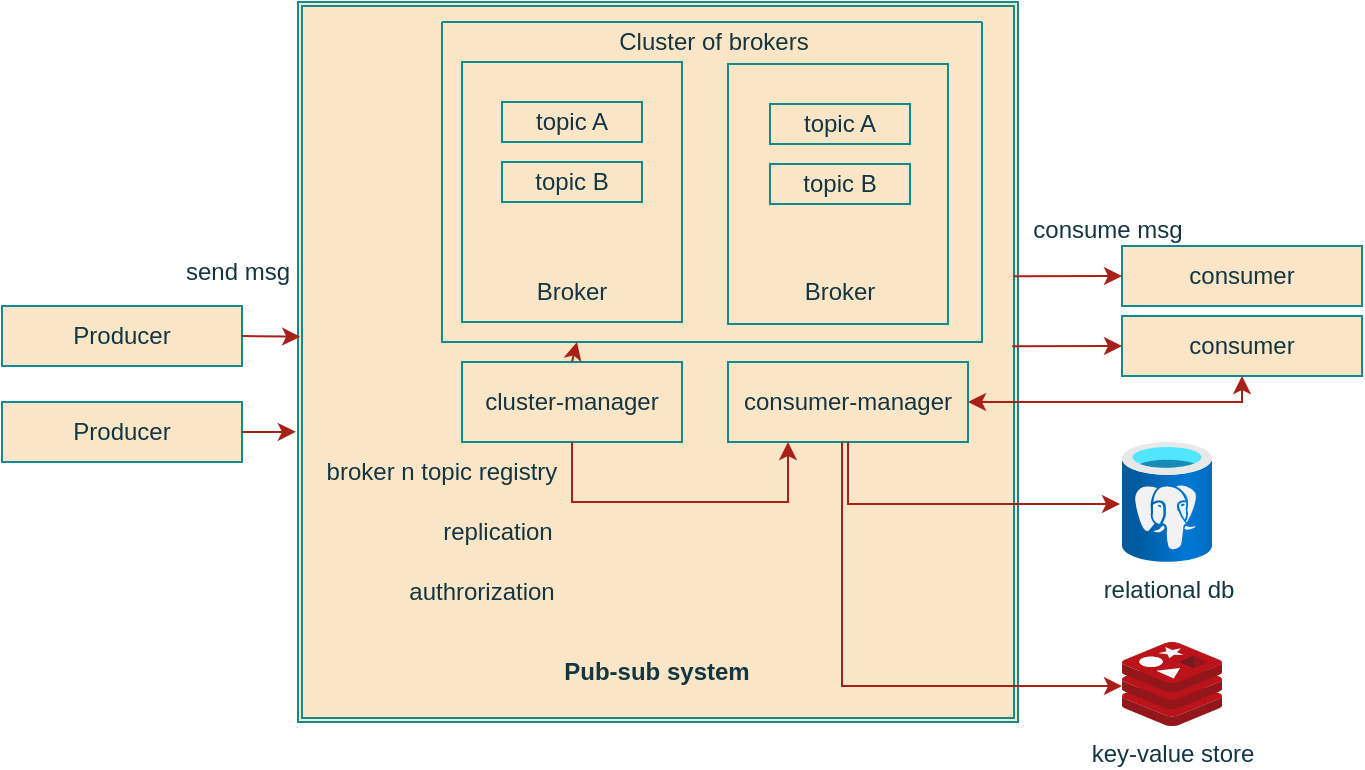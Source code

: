 <mxfile version="27.0.9">
  <diagram name="Page-1" id="Z_0brI9O7ytwEvt5Hl6u">
    <mxGraphModel dx="1272" dy="563" grid="1" gridSize="10" guides="1" tooltips="1" connect="1" arrows="1" fold="1" page="0" pageScale="1" pageWidth="850" pageHeight="1100" math="0" shadow="0">
      <root>
        <mxCell id="0" />
        <mxCell id="1" parent="0" />
        <mxCell id="9IG0WOJ9TiHFZEhr1ky_-1" value="Producer" style="rounded=0;whiteSpace=wrap;html=1;strokeColor=#0F8B8D;fontColor=#143642;fillColor=#FAE5C7;" vertex="1" parent="1">
          <mxGeometry x="-170" y="162" width="120" height="30" as="geometry" />
        </mxCell>
        <mxCell id="9IG0WOJ9TiHFZEhr1ky_-17" value="" style="shape=ext;double=1;whiteSpace=wrap;html=1;aspect=fixed;strokeColor=#0F8B8D;fontColor=#143642;fillColor=#FAE5C7;" vertex="1" parent="1">
          <mxGeometry x="-22" y="10" width="360" height="360" as="geometry" />
        </mxCell>
        <mxCell id="9IG0WOJ9TiHFZEhr1ky_-2" value="" style="rounded=0;whiteSpace=wrap;html=1;strokeColor=#0F8B8D;fontColor=#143642;fillColor=#FAE5C7;" vertex="1" parent="1">
          <mxGeometry x="60" y="40" width="110" height="130" as="geometry" />
        </mxCell>
        <mxCell id="9IG0WOJ9TiHFZEhr1ky_-3" value="topic A" style="rounded=0;whiteSpace=wrap;html=1;strokeColor=#0F8B8D;fontColor=#143642;fillColor=#FAE5C7;" vertex="1" parent="1">
          <mxGeometry x="80" y="60" width="70" height="20" as="geometry" />
        </mxCell>
        <mxCell id="9IG0WOJ9TiHFZEhr1ky_-4" value="topic B" style="rounded=0;whiteSpace=wrap;html=1;strokeColor=#0F8B8D;fontColor=#143642;fillColor=#FAE5C7;" vertex="1" parent="1">
          <mxGeometry x="80" y="90" width="70" height="20" as="geometry" />
        </mxCell>
        <mxCell id="9IG0WOJ9TiHFZEhr1ky_-7" value="" style="rounded=0;whiteSpace=wrap;html=1;strokeColor=#0F8B8D;fontColor=#143642;fillColor=#FAE5C7;" vertex="1" parent="1">
          <mxGeometry x="193" y="41" width="110" height="130" as="geometry" />
        </mxCell>
        <mxCell id="9IG0WOJ9TiHFZEhr1ky_-8" value="topic A" style="rounded=0;whiteSpace=wrap;html=1;strokeColor=#0F8B8D;fontColor=#143642;fillColor=#FAE5C7;" vertex="1" parent="1">
          <mxGeometry x="214" y="61" width="70" height="20" as="geometry" />
        </mxCell>
        <mxCell id="9IG0WOJ9TiHFZEhr1ky_-9" value="topic B" style="rounded=0;whiteSpace=wrap;html=1;strokeColor=#0F8B8D;fontColor=#143642;fillColor=#FAE5C7;" vertex="1" parent="1">
          <mxGeometry x="214" y="91" width="70" height="20" as="geometry" />
        </mxCell>
        <mxCell id="9IG0WOJ9TiHFZEhr1ky_-10" value="Broker" style="text;html=1;align=center;verticalAlign=middle;whiteSpace=wrap;rounded=0;fontColor=#143642;" vertex="1" parent="1">
          <mxGeometry x="85" y="140" width="60" height="30" as="geometry" />
        </mxCell>
        <mxCell id="9IG0WOJ9TiHFZEhr1ky_-11" value="Broker" style="text;html=1;align=center;verticalAlign=middle;whiteSpace=wrap;rounded=0;fontColor=#143642;" vertex="1" parent="1">
          <mxGeometry x="219" y="140" width="60" height="30" as="geometry" />
        </mxCell>
        <mxCell id="9IG0WOJ9TiHFZEhr1ky_-13" value="consumer" style="rounded=0;whiteSpace=wrap;html=1;strokeColor=#0F8B8D;fontColor=#143642;fillColor=#FAE5C7;" vertex="1" parent="1">
          <mxGeometry x="390" y="132" width="120" height="30" as="geometry" />
        </mxCell>
        <mxCell id="9IG0WOJ9TiHFZEhr1ky_-14" value="consumer" style="rounded=0;whiteSpace=wrap;html=1;strokeColor=#0F8B8D;fontColor=#143642;fillColor=#FAE5C7;" vertex="1" parent="1">
          <mxGeometry x="390" y="167" width="120" height="30" as="geometry" />
        </mxCell>
        <mxCell id="9IG0WOJ9TiHFZEhr1ky_-15" value="Producer" style="rounded=0;whiteSpace=wrap;html=1;strokeColor=#0F8B8D;fontColor=#143642;fillColor=#FAE5C7;" vertex="1" parent="1">
          <mxGeometry x="-170" y="210" width="120" height="30" as="geometry" />
        </mxCell>
        <mxCell id="9IG0WOJ9TiHFZEhr1ky_-18" value="Pub-sub system" style="text;html=1;align=center;verticalAlign=middle;whiteSpace=wrap;rounded=0;fontColor=#143642;fontStyle=1" vertex="1" parent="1">
          <mxGeometry x="110" y="330" width="95" height="30" as="geometry" />
        </mxCell>
        <mxCell id="9IG0WOJ9TiHFZEhr1ky_-19" value="" style="endArrow=classic;html=1;rounded=0;strokeColor=#A8201A;fontColor=#143642;fillColor=#FAE5C7;exitX=1;exitY=0.5;exitDx=0;exitDy=0;entryX=0.003;entryY=0.465;entryDx=0;entryDy=0;entryPerimeter=0;" edge="1" parent="1" source="9IG0WOJ9TiHFZEhr1ky_-1" target="9IG0WOJ9TiHFZEhr1ky_-17">
          <mxGeometry width="50" height="50" relative="1" as="geometry">
            <mxPoint y="160" as="sourcePoint" />
            <mxPoint x="50" y="110" as="targetPoint" />
          </mxGeometry>
        </mxCell>
        <mxCell id="9IG0WOJ9TiHFZEhr1ky_-20" value="" style="endArrow=classic;html=1;rounded=0;strokeColor=#A8201A;fontColor=#143642;fillColor=#FAE5C7;exitX=1;exitY=0.5;exitDx=0;exitDy=0;entryX=-0.003;entryY=0.597;entryDx=0;entryDy=0;entryPerimeter=0;" edge="1" parent="1" source="9IG0WOJ9TiHFZEhr1ky_-15" target="9IG0WOJ9TiHFZEhr1ky_-17">
          <mxGeometry width="50" height="50" relative="1" as="geometry">
            <mxPoint x="-20" y="300" as="sourcePoint" />
            <mxPoint x="30" y="250" as="targetPoint" />
          </mxGeometry>
        </mxCell>
        <mxCell id="9IG0WOJ9TiHFZEhr1ky_-21" value="" style="endArrow=classic;html=1;rounded=0;strokeColor=#A8201A;fontColor=#143642;fillColor=#FAE5C7;exitX=0.994;exitY=0.381;exitDx=0;exitDy=0;exitPerimeter=0;entryX=0;entryY=0.5;entryDx=0;entryDy=0;" edge="1" parent="1" source="9IG0WOJ9TiHFZEhr1ky_-17" target="9IG0WOJ9TiHFZEhr1ky_-13">
          <mxGeometry width="50" height="50" relative="1" as="geometry">
            <mxPoint x="550" y="320" as="sourcePoint" />
            <mxPoint x="600" y="270" as="targetPoint" />
          </mxGeometry>
        </mxCell>
        <mxCell id="9IG0WOJ9TiHFZEhr1ky_-23" value="" style="endArrow=classic;html=1;rounded=0;strokeColor=#A8201A;fontColor=#143642;fillColor=#FAE5C7;entryX=0;entryY=0.5;entryDx=0;entryDy=0;exitX=0.992;exitY=0.478;exitDx=0;exitDy=0;exitPerimeter=0;" edge="1" parent="1" source="9IG0WOJ9TiHFZEhr1ky_-17" target="9IG0WOJ9TiHFZEhr1ky_-14">
          <mxGeometry width="50" height="50" relative="1" as="geometry">
            <mxPoint x="400" y="270" as="sourcePoint" />
            <mxPoint x="450" y="220" as="targetPoint" />
          </mxGeometry>
        </mxCell>
        <mxCell id="9IG0WOJ9TiHFZEhr1ky_-25" value="cluster-manager" style="rounded=0;whiteSpace=wrap;html=1;strokeColor=#0F8B8D;fontColor=#143642;fillColor=#FAE5C7;" vertex="1" parent="1">
          <mxGeometry x="60" y="190" width="110" height="40" as="geometry" />
        </mxCell>
        <mxCell id="9IG0WOJ9TiHFZEhr1ky_-26" value="consumer-manager" style="rounded=0;whiteSpace=wrap;html=1;strokeColor=#0F8B8D;fontColor=#143642;fillColor=#FAE5C7;" vertex="1" parent="1">
          <mxGeometry x="193" y="190" width="120" height="40" as="geometry" />
        </mxCell>
        <mxCell id="9IG0WOJ9TiHFZEhr1ky_-27" value="relational db" style="image;aspect=fixed;html=1;points=[];align=center;fontSize=12;image=img/lib/azure2/databases/Azure_Database_PostgreSQL_Server.svg;strokeColor=#0F8B8D;fontColor=#143642;fillColor=#FAE5C7;" vertex="1" parent="1">
          <mxGeometry x="390" y="230" width="45" height="60" as="geometry" />
        </mxCell>
        <mxCell id="9IG0WOJ9TiHFZEhr1ky_-28" value="key-value store" style="image;sketch=0;aspect=fixed;html=1;points=[];align=center;fontSize=12;image=img/lib/mscae/Cache_Redis_Product.svg;strokeColor=#0F8B8D;fontColor=#143642;fillColor=#FAE5C7;" vertex="1" parent="1">
          <mxGeometry x="390" y="330" width="50" height="42" as="geometry" />
        </mxCell>
        <mxCell id="9IG0WOJ9TiHFZEhr1ky_-29" value="" style="endArrow=classic;html=1;rounded=0;strokeColor=#A8201A;fontColor=#143642;fillColor=#FAE5C7;exitX=0.5;exitY=1;exitDx=0;exitDy=0;entryX=-0.022;entryY=0.517;entryDx=0;entryDy=0;entryPerimeter=0;" edge="1" parent="1" source="9IG0WOJ9TiHFZEhr1ky_-26" target="9IG0WOJ9TiHFZEhr1ky_-27">
          <mxGeometry width="50" height="50" relative="1" as="geometry">
            <mxPoint x="360" y="400" as="sourcePoint" />
            <mxPoint x="410" y="350" as="targetPoint" />
            <Array as="points">
              <mxPoint x="253" y="261" />
            </Array>
          </mxGeometry>
        </mxCell>
        <mxCell id="9IG0WOJ9TiHFZEhr1ky_-30" value="" style="endArrow=classic;html=1;rounded=0;strokeColor=#A8201A;fontColor=#143642;fillColor=#FAE5C7;entryX=0;entryY=0.524;entryDx=0;entryDy=0;entryPerimeter=0;" edge="1" parent="1" target="9IG0WOJ9TiHFZEhr1ky_-28">
          <mxGeometry width="50" height="50" relative="1" as="geometry">
            <mxPoint x="250" y="230" as="sourcePoint" />
            <mxPoint x="360" y="370" as="targetPoint" />
            <Array as="points">
              <mxPoint x="250" y="352" />
            </Array>
          </mxGeometry>
        </mxCell>
        <mxCell id="9IG0WOJ9TiHFZEhr1ky_-32" value="" style="endArrow=classic;html=1;rounded=0;strokeColor=#A8201A;fontColor=#143642;fillColor=#FAE5C7;exitX=0.5;exitY=1;exitDx=0;exitDy=0;entryX=0.25;entryY=1;entryDx=0;entryDy=0;" edge="1" parent="1" source="9IG0WOJ9TiHFZEhr1ky_-25" target="9IG0WOJ9TiHFZEhr1ky_-26">
          <mxGeometry width="50" height="50" relative="1" as="geometry">
            <mxPoint x="120" y="480" as="sourcePoint" />
            <mxPoint x="170" y="430" as="targetPoint" />
            <Array as="points">
              <mxPoint x="115" y="260" />
              <mxPoint x="223" y="260" />
            </Array>
          </mxGeometry>
        </mxCell>
        <mxCell id="9IG0WOJ9TiHFZEhr1ky_-33" value="send msg" style="text;html=1;align=center;verticalAlign=middle;whiteSpace=wrap;rounded=0;fontColor=#143642;" vertex="1" parent="1">
          <mxGeometry x="-82" y="130" width="60" height="30" as="geometry" />
        </mxCell>
        <mxCell id="9IG0WOJ9TiHFZEhr1ky_-34" value="consume msg" style="text;html=1;align=center;verticalAlign=middle;whiteSpace=wrap;rounded=0;fontColor=#143642;" vertex="1" parent="1">
          <mxGeometry x="338" y="109" width="90" height="30" as="geometry" />
        </mxCell>
        <mxCell id="9IG0WOJ9TiHFZEhr1ky_-35" value="" style="endArrow=classic;startArrow=classic;html=1;rounded=0;strokeColor=#A8201A;fontColor=#143642;fillColor=#FAE5C7;exitX=1;exitY=0.5;exitDx=0;exitDy=0;entryX=0.5;entryY=1;entryDx=0;entryDy=0;" edge="1" parent="1" source="9IG0WOJ9TiHFZEhr1ky_-26" target="9IG0WOJ9TiHFZEhr1ky_-14">
          <mxGeometry width="50" height="50" relative="1" as="geometry">
            <mxPoint x="420" y="230" as="sourcePoint" />
            <mxPoint x="470" y="180" as="targetPoint" />
            <Array as="points">
              <mxPoint x="450" y="210" />
            </Array>
          </mxGeometry>
        </mxCell>
        <mxCell id="9IG0WOJ9TiHFZEhr1ky_-36" value="" style="swimlane;startSize=0;strokeColor=#0F8B8D;fontColor=#143642;fillColor=#FAE5C7;" vertex="1" parent="1">
          <mxGeometry x="50" y="20" width="270" height="160" as="geometry" />
        </mxCell>
        <mxCell id="9IG0WOJ9TiHFZEhr1ky_-37" value="Cluster of brokers" style="text;html=1;align=center;verticalAlign=middle;whiteSpace=wrap;rounded=0;fontColor=#143642;" vertex="1" parent="1">
          <mxGeometry x="130" y="15" width="112" height="30" as="geometry" />
        </mxCell>
        <mxCell id="9IG0WOJ9TiHFZEhr1ky_-41" value="" style="endArrow=classic;html=1;rounded=0;strokeColor=#A8201A;fontColor=#143642;fillColor=#FAE5C7;entryX=0.25;entryY=1;entryDx=0;entryDy=0;exitX=0.5;exitY=0;exitDx=0;exitDy=0;" edge="1" parent="1" source="9IG0WOJ9TiHFZEhr1ky_-25" target="9IG0WOJ9TiHFZEhr1ky_-36">
          <mxGeometry width="50" height="50" relative="1" as="geometry">
            <mxPoint x="-20" y="290" as="sourcePoint" />
            <mxPoint x="30" y="240" as="targetPoint" />
          </mxGeometry>
        </mxCell>
        <mxCell id="9IG0WOJ9TiHFZEhr1ky_-42" value="broker n topic registry" style="text;html=1;align=center;verticalAlign=middle;whiteSpace=wrap;rounded=0;fontColor=#143642;" vertex="1" parent="1">
          <mxGeometry x="-10" y="230" width="120" height="30" as="geometry" />
        </mxCell>
        <mxCell id="9IG0WOJ9TiHFZEhr1ky_-45" value="replication" style="text;html=1;align=center;verticalAlign=middle;whiteSpace=wrap;rounded=0;fontColor=#143642;" vertex="1" parent="1">
          <mxGeometry x="17.5" y="260" width="120" height="30" as="geometry" />
        </mxCell>
        <mxCell id="9IG0WOJ9TiHFZEhr1ky_-46" value="authrorization" style="text;html=1;align=center;verticalAlign=middle;whiteSpace=wrap;rounded=0;fontColor=#143642;" vertex="1" parent="1">
          <mxGeometry x="10" y="290" width="120" height="30" as="geometry" />
        </mxCell>
      </root>
    </mxGraphModel>
  </diagram>
</mxfile>
